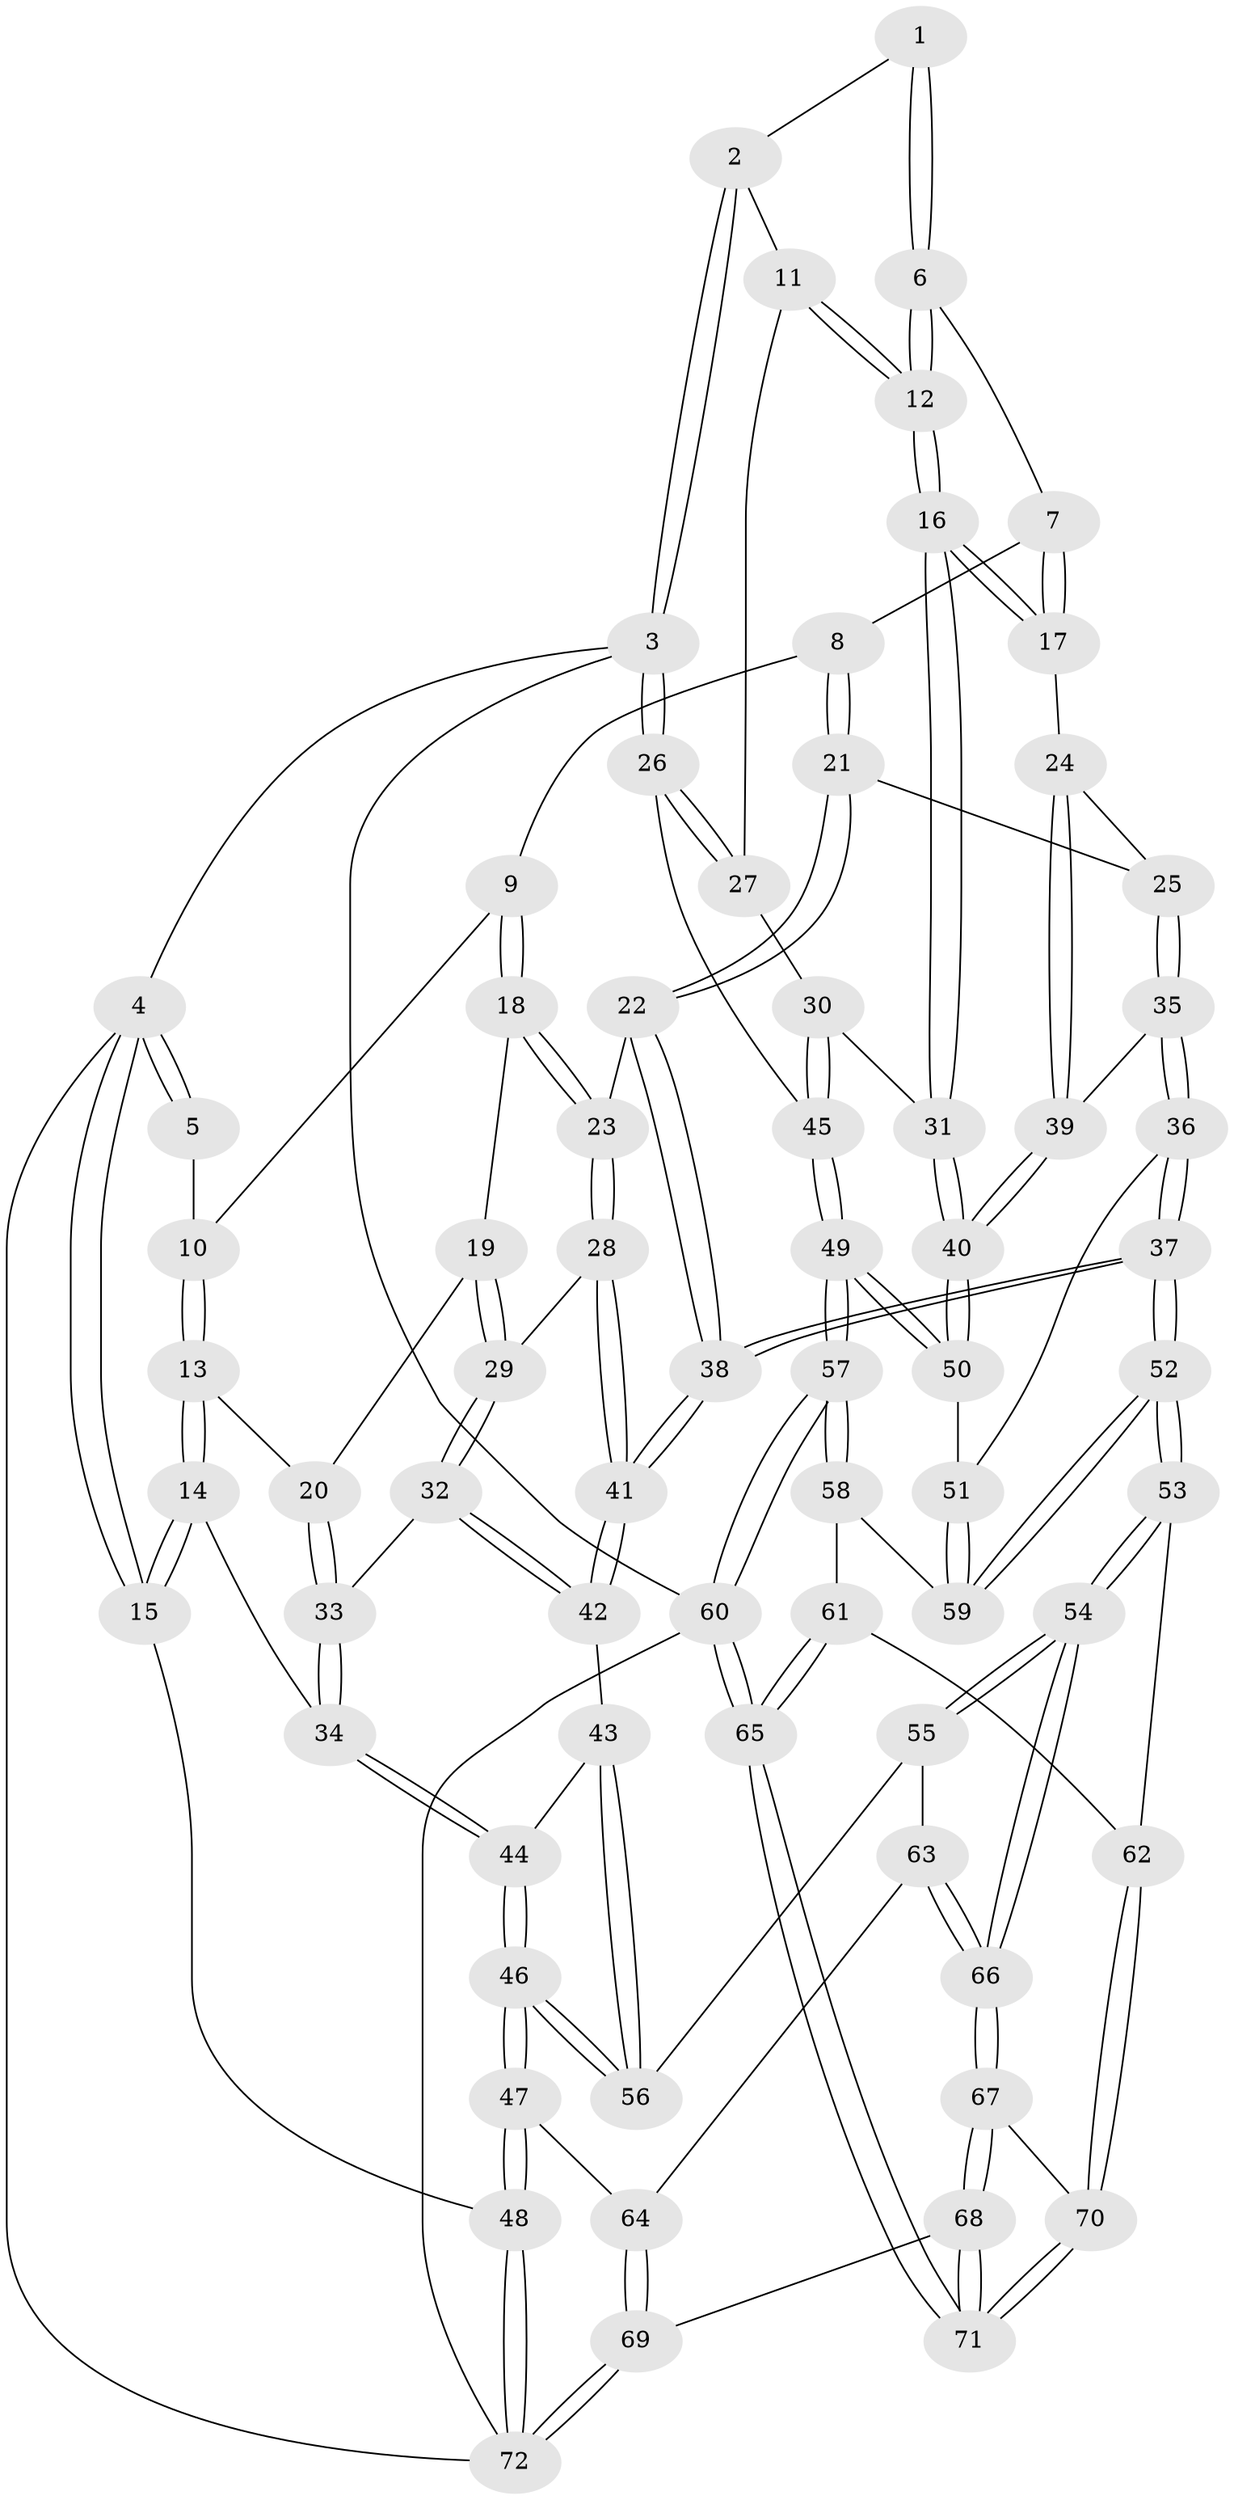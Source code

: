 // coarse degree distribution, {3: 0.34146341463414637, 5: 0.2926829268292683, 8: 0.024390243902439025, 4: 0.2926829268292683, 6: 0.04878048780487805}
// Generated by graph-tools (version 1.1) at 2025/42/03/06/25 10:42:35]
// undirected, 72 vertices, 177 edges
graph export_dot {
graph [start="1"]
  node [color=gray90,style=filled];
  1 [pos="+0.6961804748558806+0"];
  2 [pos="+1+0"];
  3 [pos="+1+0"];
  4 [pos="+0+0"];
  5 [pos="+0.2273530388572522+0"];
  6 [pos="+0.6590481876053637+0.06311538636638707"];
  7 [pos="+0.5748277592437416+0.13168579041392162"];
  8 [pos="+0.4492167726958822+0.15717182156271584"];
  9 [pos="+0.4310931993633191+0.1506123604338415"];
  10 [pos="+0.23579135535566084+0"];
  11 [pos="+0.8639773623751617+0.1890483617036512"];
  12 [pos="+0.8377858792017403+0.20011418717399468"];
  13 [pos="+0.09876812030326174+0.19618802197196197"];
  14 [pos="+0+0.24572186762333184"];
  15 [pos="+0+0.2528583917646561"];
  16 [pos="+0.7815990520984066+0.36295478621873"];
  17 [pos="+0.6558720620649273+0.345694999176012"];
  18 [pos="+0.3197550433750477+0.24140040722829392"];
  19 [pos="+0.3020065594069189+0.2504853888603521"];
  20 [pos="+0.13464273182354322+0.22156890207868726"];
  21 [pos="+0.48515461084633066+0.34828333296800756"];
  22 [pos="+0.4443034036988291+0.3881183590515766"];
  23 [pos="+0.42143950842865313+0.38492745072482376"];
  24 [pos="+0.616489260481824+0.36541597819897503"];
  25 [pos="+0.516780145169909+0.35479796475512315"];
  26 [pos="+1+0.2652579283584862"];
  27 [pos="+1+0.23733124498913774"];
  28 [pos="+0.30026830839483565+0.39883955911181823"];
  29 [pos="+0.29660873938700666+0.39802563933751417"];
  30 [pos="+0.8904457265500083+0.42583678900479105"];
  31 [pos="+0.8110160412324909+0.42020465298815884"];
  32 [pos="+0.2498720200481548+0.4233571976367474"];
  33 [pos="+0.2020792493498987+0.4142673815266181"];
  34 [pos="+0.1101390140988692+0.4715630421905454"];
  35 [pos="+0.5483665259360109+0.5397382886453775"];
  36 [pos="+0.4847627339075899+0.6010008749363481"];
  37 [pos="+0.4795262314197818+0.6051456306597495"];
  38 [pos="+0.4552244803335636+0.5781034827822613"];
  39 [pos="+0.5815431187798489+0.5127892205761274"];
  40 [pos="+0.7821235414008243+0.5262922144506019"];
  41 [pos="+0.4170868880319843+0.5655498243386398"];
  42 [pos="+0.2767911850195032+0.5543367095244455"];
  43 [pos="+0.24226640894804552+0.5847474783071668"];
  44 [pos="+0.061976259485245516+0.6018382983385249"];
  45 [pos="+1+0.508334493999106"];
  46 [pos="+0+0.7167869094048785"];
  47 [pos="+0+0.7354943551956736"];
  48 [pos="+0+0.7475588863197354"];
  49 [pos="+1+0.6426032405465197"];
  50 [pos="+0.7837027949867977+0.5419407600166063"];
  51 [pos="+0.7797064412916032+0.5707160706693191"];
  52 [pos="+0.4909117661094279+0.7283291403742664"];
  53 [pos="+0.4853020126105612+0.7390256304028113"];
  54 [pos="+0.4298769894780271+0.8079067052144779"];
  55 [pos="+0.35193158743095304+0.775226205500802"];
  56 [pos="+0.3040031058113601+0.7476584629531811"];
  57 [pos="+1+0.6729583365509819"];
  58 [pos="+0.816231032332228+0.7404768305357879"];
  59 [pos="+0.7771387218720462+0.6970129494929608"];
  60 [pos="+1+1"];
  61 [pos="+0.8109122696118204+0.8198977061250833"];
  62 [pos="+0.7255254790131253+0.9038446411972358"];
  63 [pos="+0.12659538428320183+0.8671600211963861"];
  64 [pos="+0.08987676144733289+0.8682258916810435"];
  65 [pos="+1+1"];
  66 [pos="+0.4203302679561888+0.9157413992335824"];
  67 [pos="+0.42274894806022173+0.948020707161769"];
  68 [pos="+0.3799378403274773+1"];
  69 [pos="+0.31642558962579664+1"];
  70 [pos="+0.7141192336352732+0.9316553210165414"];
  71 [pos="+0.7760378142935564+1"];
  72 [pos="+0+1"];
  1 -- 2;
  1 -- 6;
  1 -- 6;
  2 -- 3;
  2 -- 3;
  2 -- 11;
  3 -- 4;
  3 -- 26;
  3 -- 26;
  3 -- 60;
  4 -- 5;
  4 -- 5;
  4 -- 15;
  4 -- 15;
  4 -- 72;
  5 -- 10;
  6 -- 7;
  6 -- 12;
  6 -- 12;
  7 -- 8;
  7 -- 17;
  7 -- 17;
  8 -- 9;
  8 -- 21;
  8 -- 21;
  9 -- 10;
  9 -- 18;
  9 -- 18;
  10 -- 13;
  10 -- 13;
  11 -- 12;
  11 -- 12;
  11 -- 27;
  12 -- 16;
  12 -- 16;
  13 -- 14;
  13 -- 14;
  13 -- 20;
  14 -- 15;
  14 -- 15;
  14 -- 34;
  15 -- 48;
  16 -- 17;
  16 -- 17;
  16 -- 31;
  16 -- 31;
  17 -- 24;
  18 -- 19;
  18 -- 23;
  18 -- 23;
  19 -- 20;
  19 -- 29;
  19 -- 29;
  20 -- 33;
  20 -- 33;
  21 -- 22;
  21 -- 22;
  21 -- 25;
  22 -- 23;
  22 -- 38;
  22 -- 38;
  23 -- 28;
  23 -- 28;
  24 -- 25;
  24 -- 39;
  24 -- 39;
  25 -- 35;
  25 -- 35;
  26 -- 27;
  26 -- 27;
  26 -- 45;
  27 -- 30;
  28 -- 29;
  28 -- 41;
  28 -- 41;
  29 -- 32;
  29 -- 32;
  30 -- 31;
  30 -- 45;
  30 -- 45;
  31 -- 40;
  31 -- 40;
  32 -- 33;
  32 -- 42;
  32 -- 42;
  33 -- 34;
  33 -- 34;
  34 -- 44;
  34 -- 44;
  35 -- 36;
  35 -- 36;
  35 -- 39;
  36 -- 37;
  36 -- 37;
  36 -- 51;
  37 -- 38;
  37 -- 38;
  37 -- 52;
  37 -- 52;
  38 -- 41;
  38 -- 41;
  39 -- 40;
  39 -- 40;
  40 -- 50;
  40 -- 50;
  41 -- 42;
  41 -- 42;
  42 -- 43;
  43 -- 44;
  43 -- 56;
  43 -- 56;
  44 -- 46;
  44 -- 46;
  45 -- 49;
  45 -- 49;
  46 -- 47;
  46 -- 47;
  46 -- 56;
  46 -- 56;
  47 -- 48;
  47 -- 48;
  47 -- 64;
  48 -- 72;
  48 -- 72;
  49 -- 50;
  49 -- 50;
  49 -- 57;
  49 -- 57;
  50 -- 51;
  51 -- 59;
  51 -- 59;
  52 -- 53;
  52 -- 53;
  52 -- 59;
  52 -- 59;
  53 -- 54;
  53 -- 54;
  53 -- 62;
  54 -- 55;
  54 -- 55;
  54 -- 66;
  54 -- 66;
  55 -- 56;
  55 -- 63;
  57 -- 58;
  57 -- 58;
  57 -- 60;
  57 -- 60;
  58 -- 59;
  58 -- 61;
  60 -- 65;
  60 -- 65;
  60 -- 72;
  61 -- 62;
  61 -- 65;
  61 -- 65;
  62 -- 70;
  62 -- 70;
  63 -- 64;
  63 -- 66;
  63 -- 66;
  64 -- 69;
  64 -- 69;
  65 -- 71;
  65 -- 71;
  66 -- 67;
  66 -- 67;
  67 -- 68;
  67 -- 68;
  67 -- 70;
  68 -- 69;
  68 -- 71;
  68 -- 71;
  69 -- 72;
  69 -- 72;
  70 -- 71;
  70 -- 71;
}
